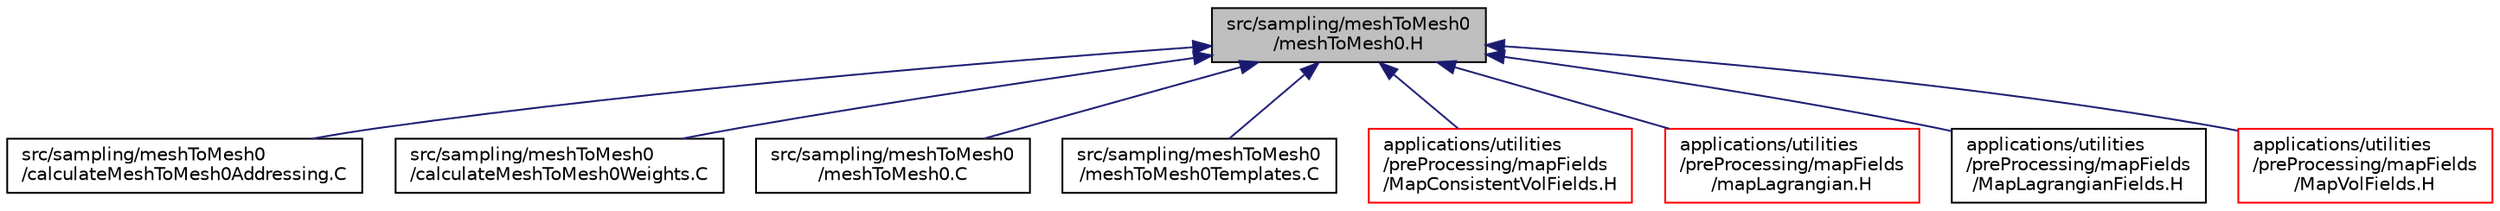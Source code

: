 digraph "src/sampling/meshToMesh0/meshToMesh0.H"
{
  bgcolor="transparent";
  edge [fontname="Helvetica",fontsize="10",labelfontname="Helvetica",labelfontsize="10"];
  node [fontname="Helvetica",fontsize="10",shape=record];
  Node1 [label="src/sampling/meshToMesh0\l/meshToMesh0.H",height=0.2,width=0.4,color="black", fillcolor="grey75", style="filled", fontcolor="black"];
  Node1 -> Node2 [dir="back",color="midnightblue",fontsize="10",style="solid",fontname="Helvetica"];
  Node2 [label="src/sampling/meshToMesh0\l/calculateMeshToMesh0Addressing.C",height=0.2,width=0.4,color="black",URL="$a09900.html",tooltip="private member of meshToMesh0. Calculates mesh to mesh addressing pattern (for each cell from one mes..."];
  Node1 -> Node3 [dir="back",color="midnightblue",fontsize="10",style="solid",fontname="Helvetica"];
  Node3 [label="src/sampling/meshToMesh0\l/calculateMeshToMesh0Weights.C",height=0.2,width=0.4,color="black",URL="$a09901.html"];
  Node1 -> Node4 [dir="back",color="midnightblue",fontsize="10",style="solid",fontname="Helvetica"];
  Node4 [label="src/sampling/meshToMesh0\l/meshToMesh0.C",height=0.2,width=0.4,color="black",URL="$a09902.html"];
  Node1 -> Node5 [dir="back",color="midnightblue",fontsize="10",style="solid",fontname="Helvetica"];
  Node5 [label="src/sampling/meshToMesh0\l/meshToMesh0Templates.C",height=0.2,width=0.4,color="black",URL="$a09904.html"];
  Node1 -> Node6 [dir="back",color="midnightblue",fontsize="10",style="solid",fontname="Helvetica"];
  Node6 [label="applications/utilities\l/preProcessing/mapFields\l/MapConsistentVolFields.H",height=0.2,width=0.4,color="red",URL="$a04686.html"];
  Node1 -> Node7 [dir="back",color="midnightblue",fontsize="10",style="solid",fontname="Helvetica"];
  Node7 [label="applications/utilities\l/preProcessing/mapFields\l/mapLagrangian.H",height=0.2,width=0.4,color="red",URL="$a04690.html",tooltip="Maps lagrangian positions and fields. "];
  Node1 -> Node8 [dir="back",color="midnightblue",fontsize="10",style="solid",fontname="Helvetica"];
  Node8 [label="applications/utilities\l/preProcessing/mapFields\l/MapLagrangianFields.H",height=0.2,width=0.4,color="black",URL="$a04692.html",tooltip="Gets the indices of (source)particles that have been appended to the target cloud and maps the lagran..."];
  Node1 -> Node9 [dir="back",color="midnightblue",fontsize="10",style="solid",fontname="Helvetica"];
  Node9 [label="applications/utilities\l/preProcessing/mapFields\l/MapVolFields.H",height=0.2,width=0.4,color="red",URL="$a04696.html"];
}
